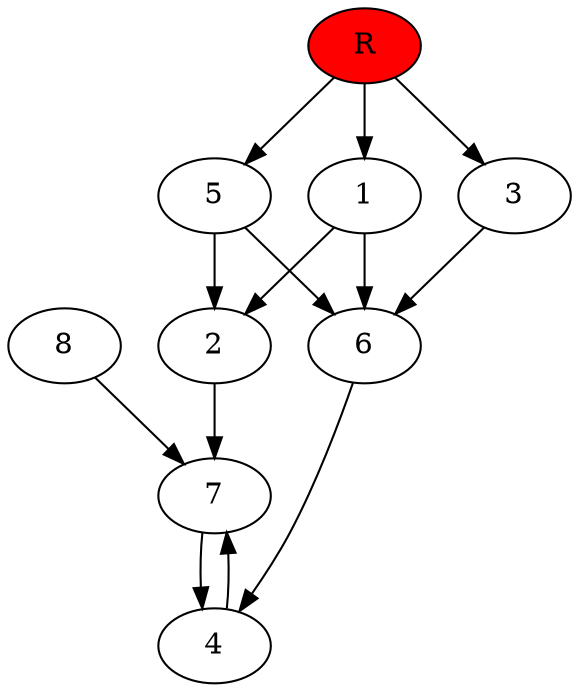 digraph prb27864 {
	1
	2
	3
	4
	5
	6
	7
	8
	R [fillcolor="#ff0000" style=filled]
	1 -> 2
	1 -> 6
	2 -> 7
	3 -> 6
	4 -> 7
	5 -> 2
	5 -> 6
	6 -> 4
	7 -> 4
	8 -> 7
	R -> 1
	R -> 3
	R -> 5
}
